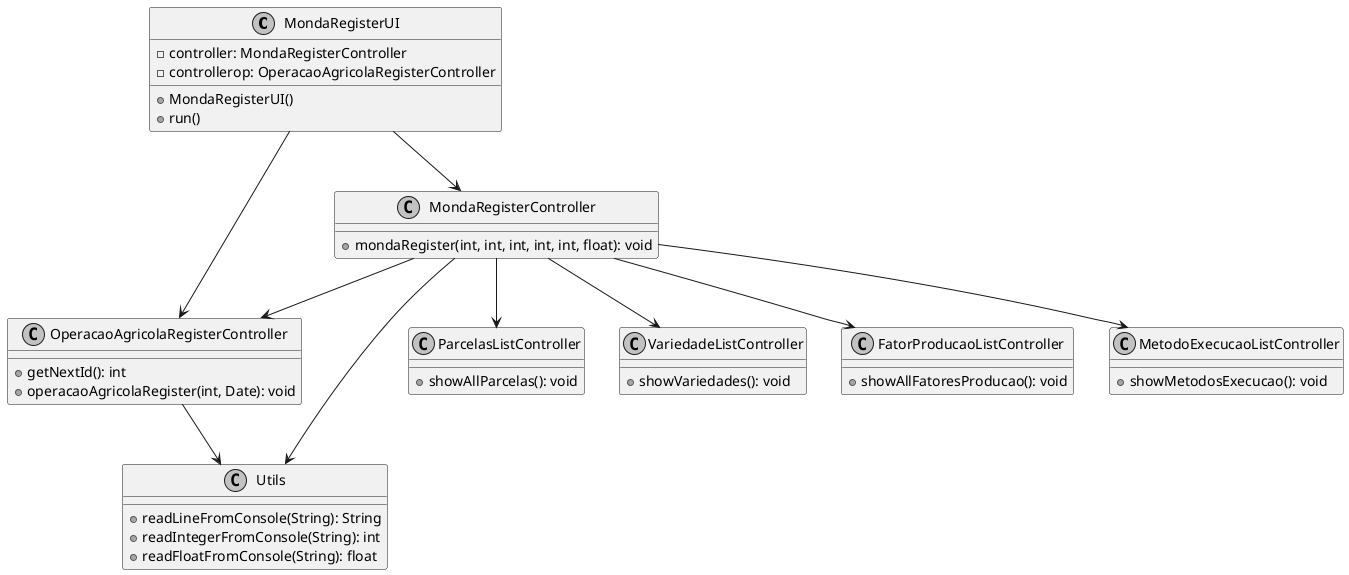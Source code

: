 @startuml
skinparam monochrome true
skinparam packageStyle rectangle
skinparam shadowing false

    class MondaRegisterUI {
        - controller: MondaRegisterController
        - controllerop: OperacaoAgricolaRegisterController

        + MondaRegisterUI()
        + run()
    }

    class MondaRegisterController {
        + mondaRegister(int, int, int, int, int, float): void
    }

    class OperacaoAgricolaRegisterController {
        + getNextId(): int
        + operacaoAgricolaRegister(int, Date): void
    }

    class Utils {
        + readLineFromConsole(String): String
        + readIntegerFromConsole(String): int
        + readFloatFromConsole(String): float
    }

    class ParcelasListController {
        + showAllParcelas(): void
    }

    class VariedadeListController {
        + showVariedades(): void
    }

    class FatorProducaoListController {
        + showAllFatoresProducao(): void
    }

    class MetodoExecucaoListController {
        + showMetodosExecucao(): void
    }





MondaRegisterUI --> MondaRegisterController
MondaRegisterUI --> OperacaoAgricolaRegisterController
MondaRegisterController --> OperacaoAgricolaRegisterController
MondaRegisterController --> ParcelasListController
MondaRegisterController --> VariedadeListController
MondaRegisterController --> FatorProducaoListController
MondaRegisterController --> MetodoExecucaoListController
MondaRegisterController --> Utils
OperacaoAgricolaRegisterController --> Utils

@enduml
